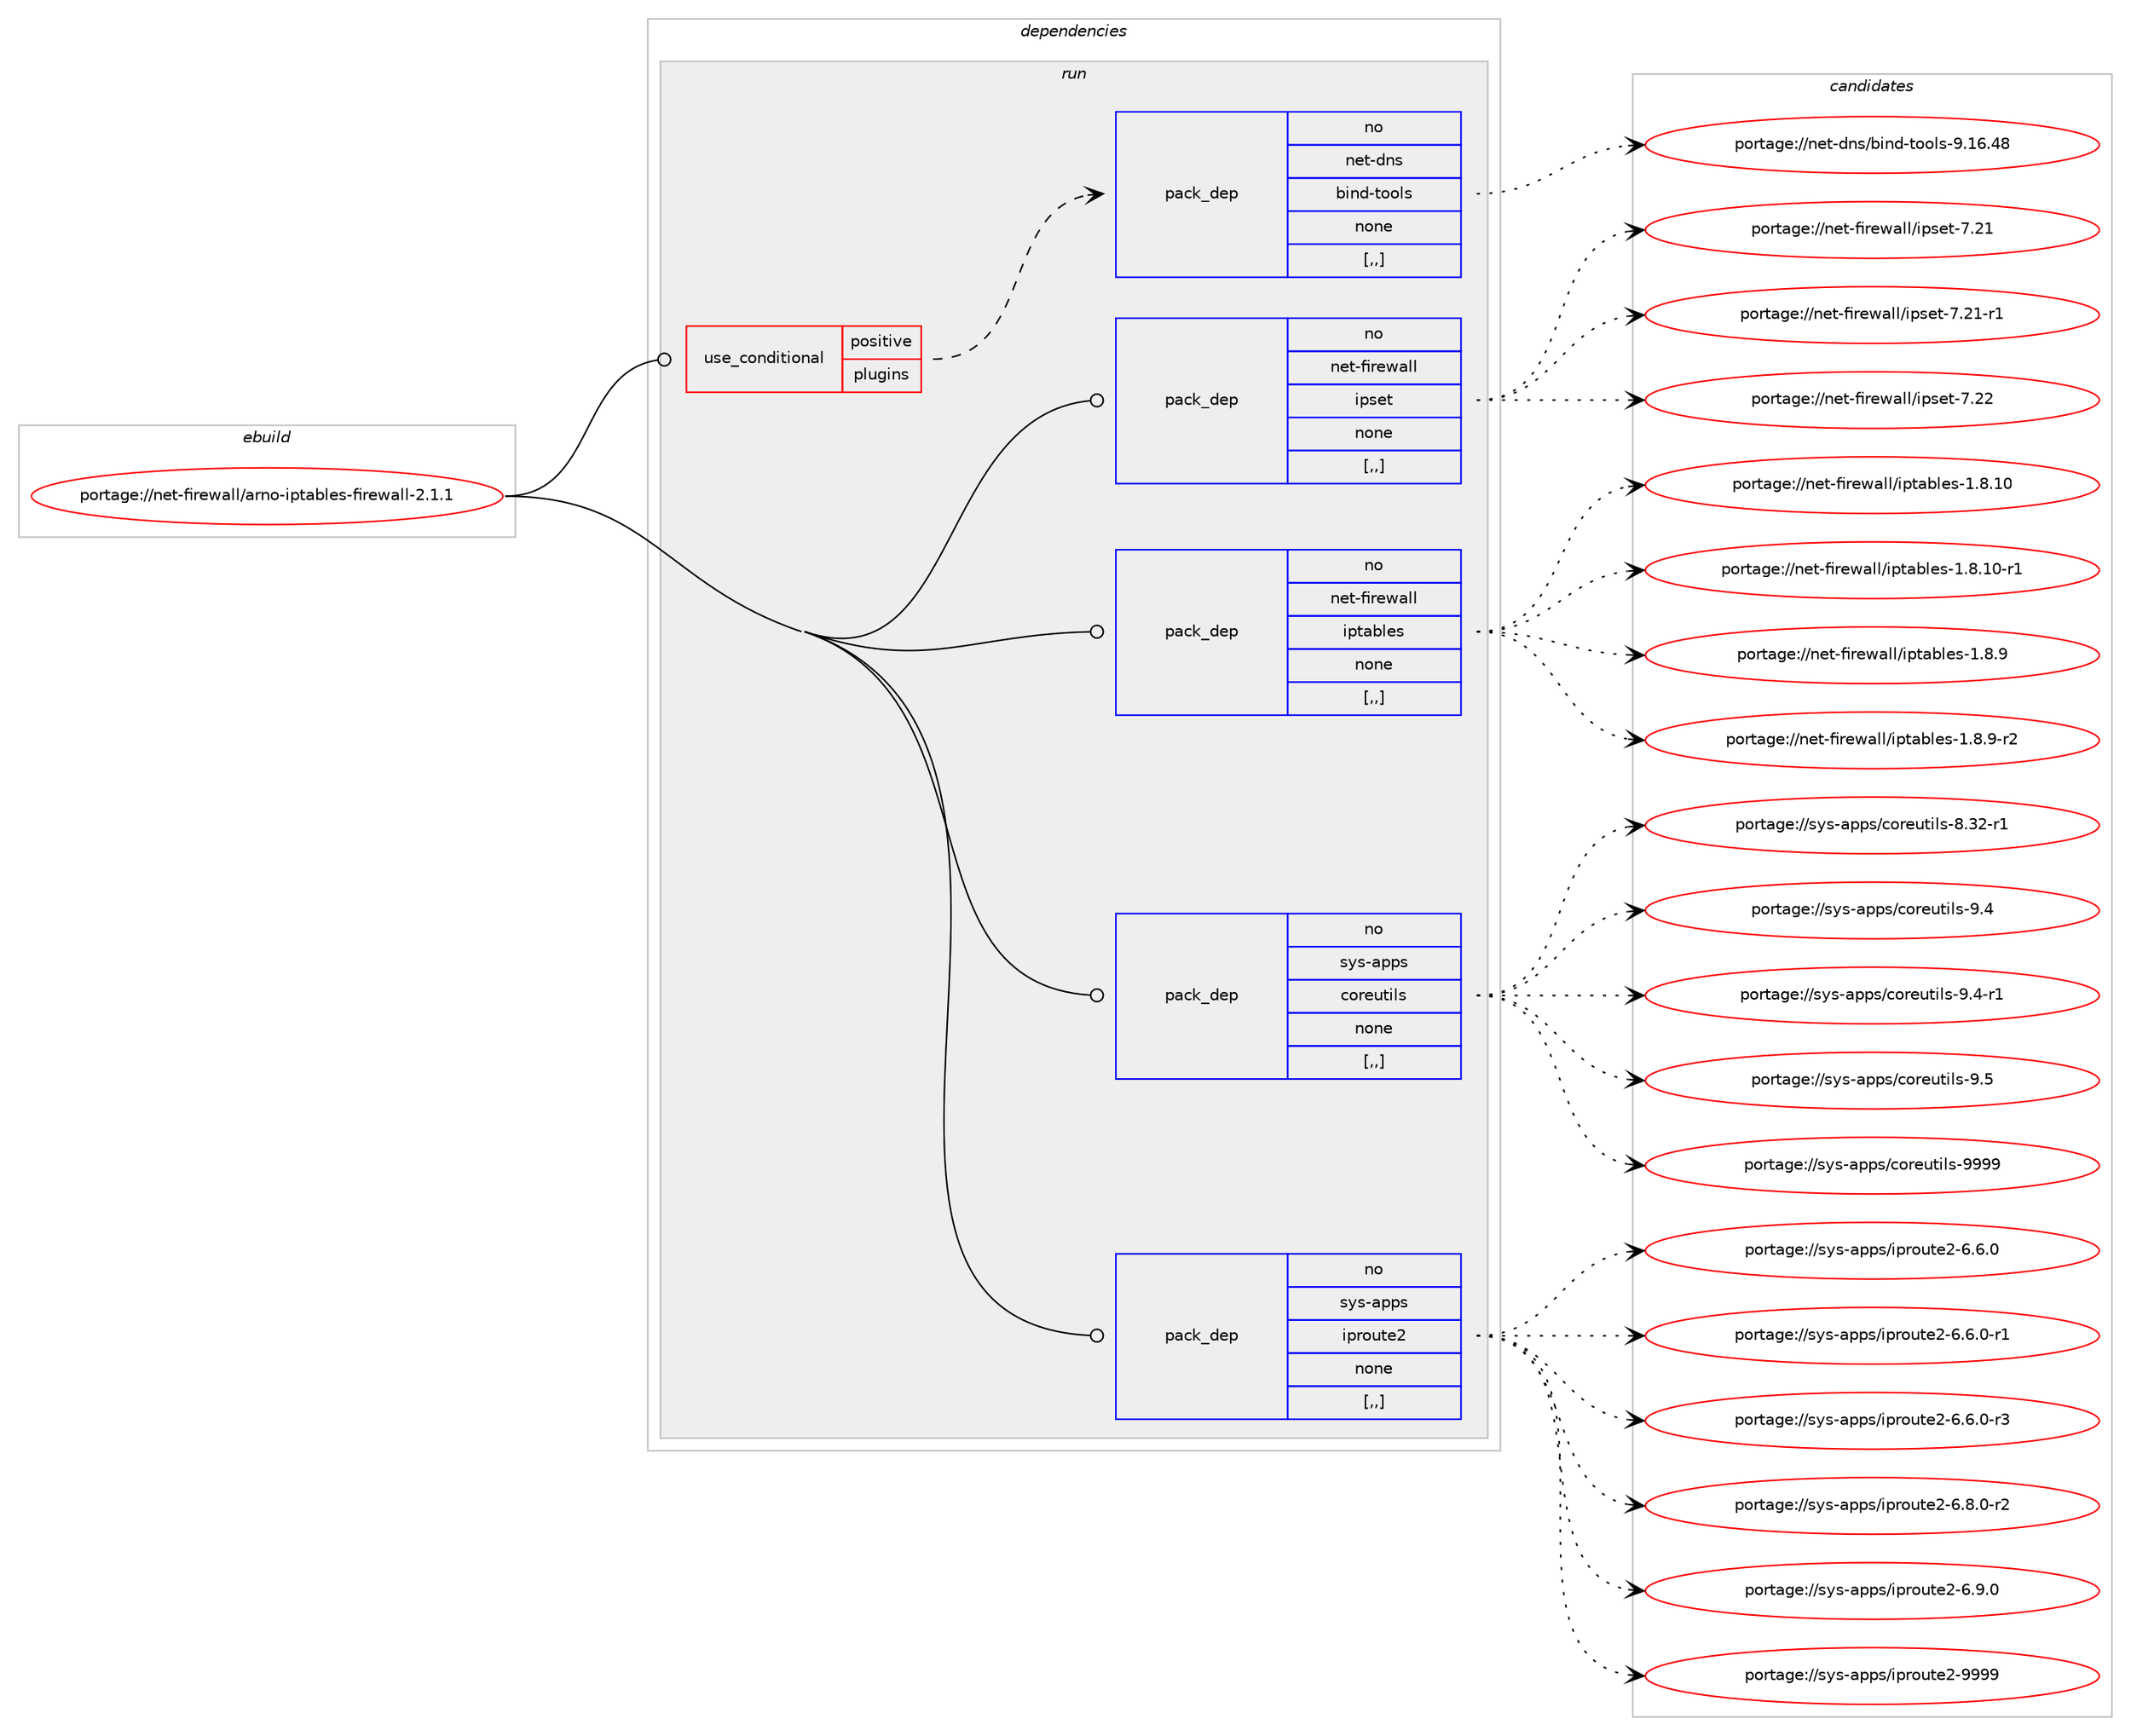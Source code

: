 digraph prolog {

# *************
# Graph options
# *************

newrank=true;
concentrate=true;
compound=true;
graph [rankdir=LR,fontname=Helvetica,fontsize=10,ranksep=1.5];#, ranksep=2.5, nodesep=0.2];
edge  [arrowhead=vee];
node  [fontname=Helvetica,fontsize=10];

# **********
# The ebuild
# **********

subgraph cluster_leftcol {
color=gray;
rank=same;
label=<<i>ebuild</i>>;
id [label="portage://net-firewall/arno-iptables-firewall-2.1.1", color=red, width=4, href="../net-firewall/arno-iptables-firewall-2.1.1.svg"];
}

# ****************
# The dependencies
# ****************

subgraph cluster_midcol {
color=gray;
label=<<i>dependencies</i>>;
subgraph cluster_compile {
fillcolor="#eeeeee";
style=filled;
label=<<i>compile</i>>;
}
subgraph cluster_compileandrun {
fillcolor="#eeeeee";
style=filled;
label=<<i>compile and run</i>>;
}
subgraph cluster_run {
fillcolor="#eeeeee";
style=filled;
label=<<i>run</i>>;
subgraph cond87542 {
dependency337993 [label=<<TABLE BORDER="0" CELLBORDER="1" CELLSPACING="0" CELLPADDING="4"><TR><TD ROWSPAN="3" CELLPADDING="10">use_conditional</TD></TR><TR><TD>positive</TD></TR><TR><TD>plugins</TD></TR></TABLE>>, shape=none, color=red];
subgraph pack247918 {
dependency337994 [label=<<TABLE BORDER="0" CELLBORDER="1" CELLSPACING="0" CELLPADDING="4" WIDTH="220"><TR><TD ROWSPAN="6" CELLPADDING="30">pack_dep</TD></TR><TR><TD WIDTH="110">no</TD></TR><TR><TD>net-dns</TD></TR><TR><TD>bind-tools</TD></TR><TR><TD>none</TD></TR><TR><TD>[,,]</TD></TR></TABLE>>, shape=none, color=blue];
}
dependency337993:e -> dependency337994:w [weight=20,style="dashed",arrowhead="vee"];
}
id:e -> dependency337993:w [weight=20,style="solid",arrowhead="odot"];
subgraph pack247919 {
dependency337995 [label=<<TABLE BORDER="0" CELLBORDER="1" CELLSPACING="0" CELLPADDING="4" WIDTH="220"><TR><TD ROWSPAN="6" CELLPADDING="30">pack_dep</TD></TR><TR><TD WIDTH="110">no</TD></TR><TR><TD>net-firewall</TD></TR><TR><TD>ipset</TD></TR><TR><TD>none</TD></TR><TR><TD>[,,]</TD></TR></TABLE>>, shape=none, color=blue];
}
id:e -> dependency337995:w [weight=20,style="solid",arrowhead="odot"];
subgraph pack247920 {
dependency337996 [label=<<TABLE BORDER="0" CELLBORDER="1" CELLSPACING="0" CELLPADDING="4" WIDTH="220"><TR><TD ROWSPAN="6" CELLPADDING="30">pack_dep</TD></TR><TR><TD WIDTH="110">no</TD></TR><TR><TD>net-firewall</TD></TR><TR><TD>iptables</TD></TR><TR><TD>none</TD></TR><TR><TD>[,,]</TD></TR></TABLE>>, shape=none, color=blue];
}
id:e -> dependency337996:w [weight=20,style="solid",arrowhead="odot"];
subgraph pack247921 {
dependency337997 [label=<<TABLE BORDER="0" CELLBORDER="1" CELLSPACING="0" CELLPADDING="4" WIDTH="220"><TR><TD ROWSPAN="6" CELLPADDING="30">pack_dep</TD></TR><TR><TD WIDTH="110">no</TD></TR><TR><TD>sys-apps</TD></TR><TR><TD>coreutils</TD></TR><TR><TD>none</TD></TR><TR><TD>[,,]</TD></TR></TABLE>>, shape=none, color=blue];
}
id:e -> dependency337997:w [weight=20,style="solid",arrowhead="odot"];
subgraph pack247922 {
dependency337998 [label=<<TABLE BORDER="0" CELLBORDER="1" CELLSPACING="0" CELLPADDING="4" WIDTH="220"><TR><TD ROWSPAN="6" CELLPADDING="30">pack_dep</TD></TR><TR><TD WIDTH="110">no</TD></TR><TR><TD>sys-apps</TD></TR><TR><TD>iproute2</TD></TR><TR><TD>none</TD></TR><TR><TD>[,,]</TD></TR></TABLE>>, shape=none, color=blue];
}
id:e -> dependency337998:w [weight=20,style="solid",arrowhead="odot"];
}
}

# **************
# The candidates
# **************

subgraph cluster_choices {
rank=same;
color=gray;
label=<<i>candidates</i>>;

subgraph choice247918 {
color=black;
nodesep=1;
choice110101116451001101154798105110100451161111111081154557464954465256 [label="portage://net-dns/bind-tools-9.16.48", color=red, width=4,href="../net-dns/bind-tools-9.16.48.svg"];
dependency337994:e -> choice110101116451001101154798105110100451161111111081154557464954465256:w [style=dotted,weight="100"];
}
subgraph choice247919 {
color=black;
nodesep=1;
choice1101011164510210511410111997108108471051121151011164555465049 [label="portage://net-firewall/ipset-7.21", color=red, width=4,href="../net-firewall/ipset-7.21.svg"];
choice11010111645102105114101119971081084710511211510111645554650494511449 [label="portage://net-firewall/ipset-7.21-r1", color=red, width=4,href="../net-firewall/ipset-7.21-r1.svg"];
choice1101011164510210511410111997108108471051121151011164555465050 [label="portage://net-firewall/ipset-7.22", color=red, width=4,href="../net-firewall/ipset-7.22.svg"];
dependency337995:e -> choice1101011164510210511410111997108108471051121151011164555465049:w [style=dotted,weight="100"];
dependency337995:e -> choice11010111645102105114101119971081084710511211510111645554650494511449:w [style=dotted,weight="100"];
dependency337995:e -> choice1101011164510210511410111997108108471051121151011164555465050:w [style=dotted,weight="100"];
}
subgraph choice247920 {
color=black;
nodesep=1;
choice110101116451021051141011199710810847105112116979810810111545494656464948 [label="portage://net-firewall/iptables-1.8.10", color=red, width=4,href="../net-firewall/iptables-1.8.10.svg"];
choice1101011164510210511410111997108108471051121169798108101115454946564649484511449 [label="portage://net-firewall/iptables-1.8.10-r1", color=red, width=4,href="../net-firewall/iptables-1.8.10-r1.svg"];
choice1101011164510210511410111997108108471051121169798108101115454946564657 [label="portage://net-firewall/iptables-1.8.9", color=red, width=4,href="../net-firewall/iptables-1.8.9.svg"];
choice11010111645102105114101119971081084710511211697981081011154549465646574511450 [label="portage://net-firewall/iptables-1.8.9-r2", color=red, width=4,href="../net-firewall/iptables-1.8.9-r2.svg"];
dependency337996:e -> choice110101116451021051141011199710810847105112116979810810111545494656464948:w [style=dotted,weight="100"];
dependency337996:e -> choice1101011164510210511410111997108108471051121169798108101115454946564649484511449:w [style=dotted,weight="100"];
dependency337996:e -> choice1101011164510210511410111997108108471051121169798108101115454946564657:w [style=dotted,weight="100"];
dependency337996:e -> choice11010111645102105114101119971081084710511211697981081011154549465646574511450:w [style=dotted,weight="100"];
}
subgraph choice247921 {
color=black;
nodesep=1;
choice1151211154597112112115479911111410111711610510811545564651504511449 [label="portage://sys-apps/coreutils-8.32-r1", color=red, width=4,href="../sys-apps/coreutils-8.32-r1.svg"];
choice1151211154597112112115479911111410111711610510811545574652 [label="portage://sys-apps/coreutils-9.4", color=red, width=4,href="../sys-apps/coreutils-9.4.svg"];
choice11512111545971121121154799111114101117116105108115455746524511449 [label="portage://sys-apps/coreutils-9.4-r1", color=red, width=4,href="../sys-apps/coreutils-9.4-r1.svg"];
choice1151211154597112112115479911111410111711610510811545574653 [label="portage://sys-apps/coreutils-9.5", color=red, width=4,href="../sys-apps/coreutils-9.5.svg"];
choice115121115459711211211547991111141011171161051081154557575757 [label="portage://sys-apps/coreutils-9999", color=red, width=4,href="../sys-apps/coreutils-9999.svg"];
dependency337997:e -> choice1151211154597112112115479911111410111711610510811545564651504511449:w [style=dotted,weight="100"];
dependency337997:e -> choice1151211154597112112115479911111410111711610510811545574652:w [style=dotted,weight="100"];
dependency337997:e -> choice11512111545971121121154799111114101117116105108115455746524511449:w [style=dotted,weight="100"];
dependency337997:e -> choice1151211154597112112115479911111410111711610510811545574653:w [style=dotted,weight="100"];
dependency337997:e -> choice115121115459711211211547991111141011171161051081154557575757:w [style=dotted,weight="100"];
}
subgraph choice247922 {
color=black;
nodesep=1;
choice11512111545971121121154710511211411111711610150455446544648 [label="portage://sys-apps/iproute2-6.6.0", color=red, width=4,href="../sys-apps/iproute2-6.6.0.svg"];
choice115121115459711211211547105112114111117116101504554465446484511449 [label="portage://sys-apps/iproute2-6.6.0-r1", color=red, width=4,href="../sys-apps/iproute2-6.6.0-r1.svg"];
choice115121115459711211211547105112114111117116101504554465446484511451 [label="portage://sys-apps/iproute2-6.6.0-r3", color=red, width=4,href="../sys-apps/iproute2-6.6.0-r3.svg"];
choice115121115459711211211547105112114111117116101504554465646484511450 [label="portage://sys-apps/iproute2-6.8.0-r2", color=red, width=4,href="../sys-apps/iproute2-6.8.0-r2.svg"];
choice11512111545971121121154710511211411111711610150455446574648 [label="portage://sys-apps/iproute2-6.9.0", color=red, width=4,href="../sys-apps/iproute2-6.9.0.svg"];
choice115121115459711211211547105112114111117116101504557575757 [label="portage://sys-apps/iproute2-9999", color=red, width=4,href="../sys-apps/iproute2-9999.svg"];
dependency337998:e -> choice11512111545971121121154710511211411111711610150455446544648:w [style=dotted,weight="100"];
dependency337998:e -> choice115121115459711211211547105112114111117116101504554465446484511449:w [style=dotted,weight="100"];
dependency337998:e -> choice115121115459711211211547105112114111117116101504554465446484511451:w [style=dotted,weight="100"];
dependency337998:e -> choice115121115459711211211547105112114111117116101504554465646484511450:w [style=dotted,weight="100"];
dependency337998:e -> choice11512111545971121121154710511211411111711610150455446574648:w [style=dotted,weight="100"];
dependency337998:e -> choice115121115459711211211547105112114111117116101504557575757:w [style=dotted,weight="100"];
}
}

}
